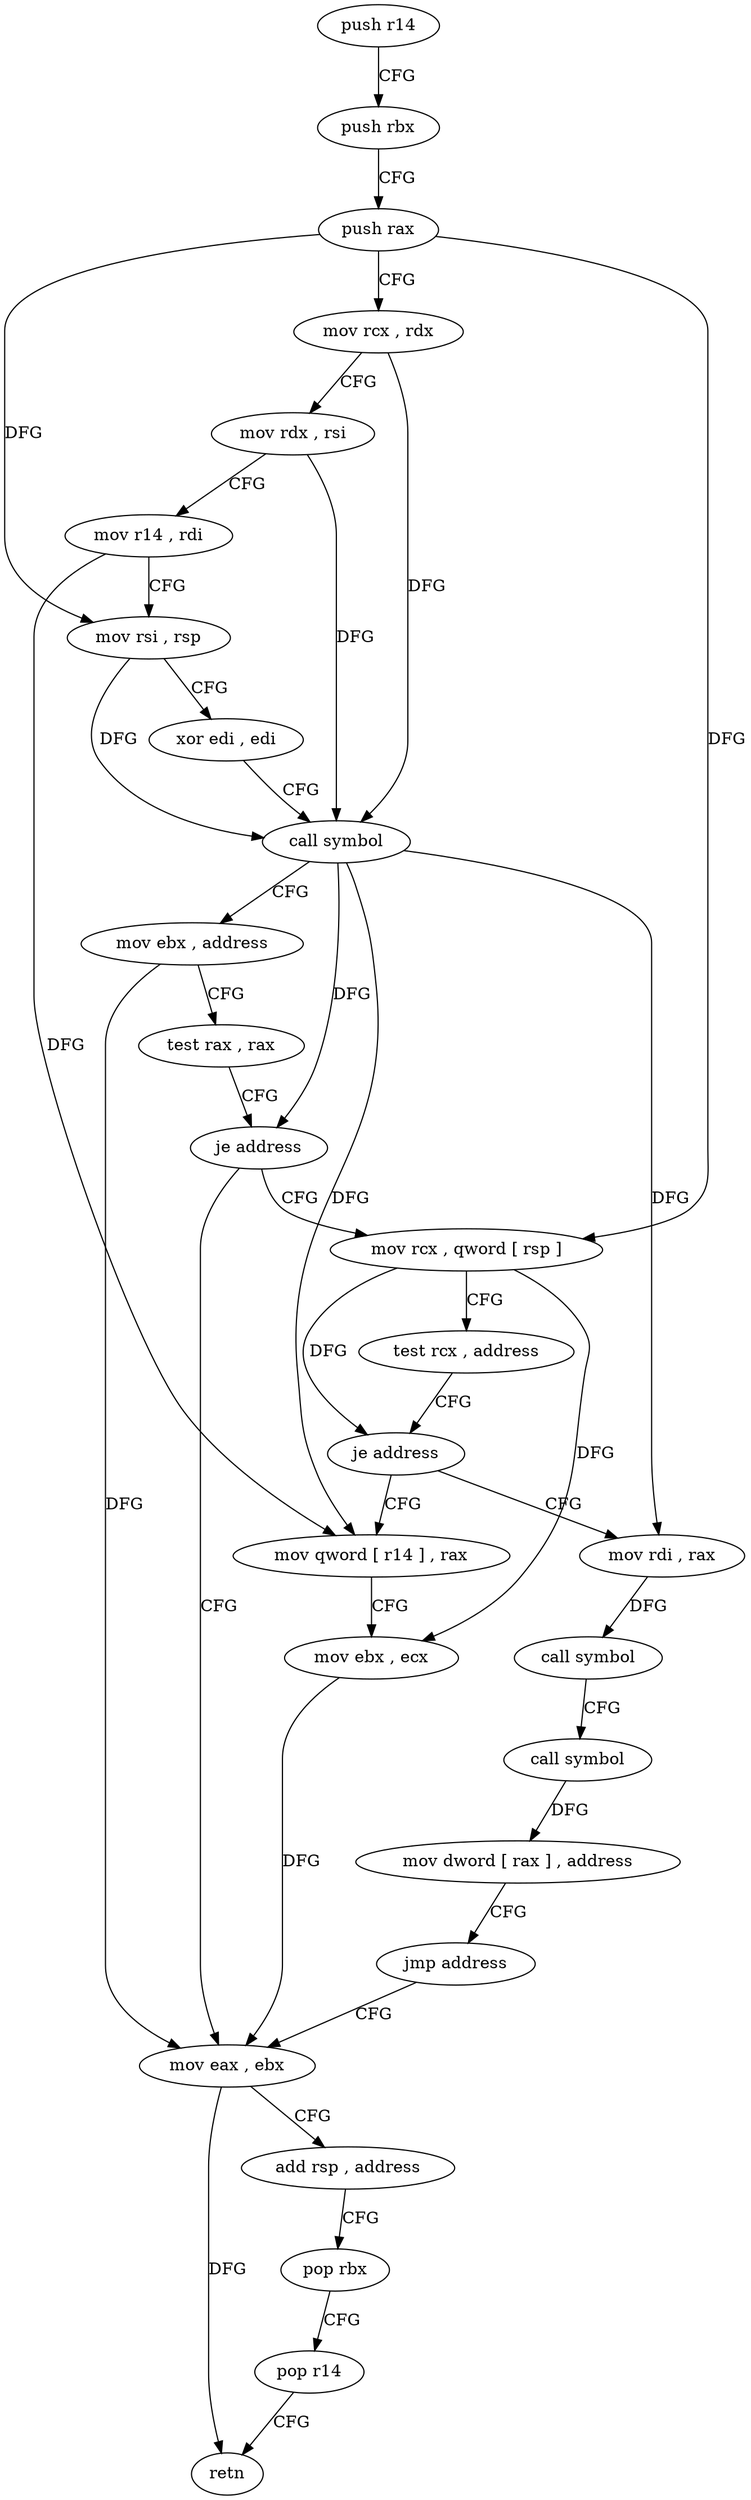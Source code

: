 digraph "func" {
"4216528" [label = "push r14" ]
"4216530" [label = "push rbx" ]
"4216531" [label = "push rax" ]
"4216532" [label = "mov rcx , rdx" ]
"4216535" [label = "mov rdx , rsi" ]
"4216538" [label = "mov r14 , rdi" ]
"4216541" [label = "mov rsi , rsp" ]
"4216544" [label = "xor edi , edi" ]
"4216546" [label = "call symbol" ]
"4216551" [label = "mov ebx , address" ]
"4216556" [label = "test rax , rax" ]
"4216559" [label = "je address" ]
"4216600" [label = "mov eax , ebx" ]
"4216561" [label = "mov rcx , qword [ rsp ]" ]
"4216602" [label = "add rsp , address" ]
"4216606" [label = "pop rbx" ]
"4216607" [label = "pop r14" ]
"4216609" [label = "retn" ]
"4216565" [label = "test rcx , address" ]
"4216572" [label = "je address" ]
"4216595" [label = "mov qword [ r14 ] , rax" ]
"4216574" [label = "mov rdi , rax" ]
"4216598" [label = "mov ebx , ecx" ]
"4216577" [label = "call symbol" ]
"4216582" [label = "call symbol" ]
"4216587" [label = "mov dword [ rax ] , address" ]
"4216593" [label = "jmp address" ]
"4216528" -> "4216530" [ label = "CFG" ]
"4216530" -> "4216531" [ label = "CFG" ]
"4216531" -> "4216532" [ label = "CFG" ]
"4216531" -> "4216561" [ label = "DFG" ]
"4216531" -> "4216541" [ label = "DFG" ]
"4216532" -> "4216535" [ label = "CFG" ]
"4216532" -> "4216546" [ label = "DFG" ]
"4216535" -> "4216538" [ label = "CFG" ]
"4216535" -> "4216546" [ label = "DFG" ]
"4216538" -> "4216541" [ label = "CFG" ]
"4216538" -> "4216595" [ label = "DFG" ]
"4216541" -> "4216544" [ label = "CFG" ]
"4216541" -> "4216546" [ label = "DFG" ]
"4216544" -> "4216546" [ label = "CFG" ]
"4216546" -> "4216551" [ label = "CFG" ]
"4216546" -> "4216559" [ label = "DFG" ]
"4216546" -> "4216595" [ label = "DFG" ]
"4216546" -> "4216574" [ label = "DFG" ]
"4216551" -> "4216556" [ label = "CFG" ]
"4216551" -> "4216600" [ label = "DFG" ]
"4216556" -> "4216559" [ label = "CFG" ]
"4216559" -> "4216600" [ label = "CFG" ]
"4216559" -> "4216561" [ label = "CFG" ]
"4216600" -> "4216602" [ label = "CFG" ]
"4216600" -> "4216609" [ label = "DFG" ]
"4216561" -> "4216565" [ label = "CFG" ]
"4216561" -> "4216572" [ label = "DFG" ]
"4216561" -> "4216598" [ label = "DFG" ]
"4216602" -> "4216606" [ label = "CFG" ]
"4216606" -> "4216607" [ label = "CFG" ]
"4216607" -> "4216609" [ label = "CFG" ]
"4216565" -> "4216572" [ label = "CFG" ]
"4216572" -> "4216595" [ label = "CFG" ]
"4216572" -> "4216574" [ label = "CFG" ]
"4216595" -> "4216598" [ label = "CFG" ]
"4216574" -> "4216577" [ label = "DFG" ]
"4216598" -> "4216600" [ label = "DFG" ]
"4216577" -> "4216582" [ label = "CFG" ]
"4216582" -> "4216587" [ label = "DFG" ]
"4216587" -> "4216593" [ label = "CFG" ]
"4216593" -> "4216600" [ label = "CFG" ]
}
